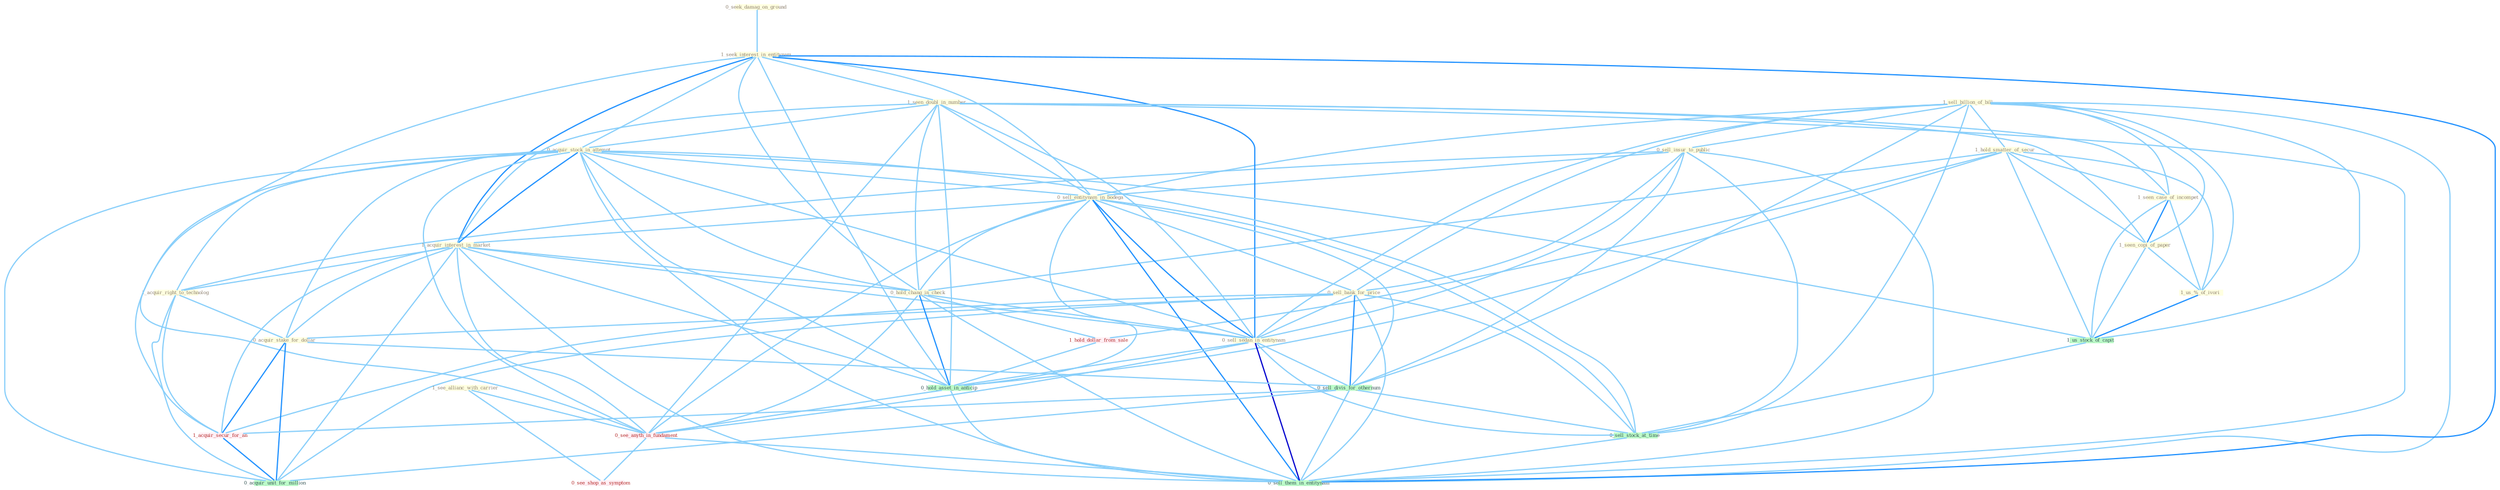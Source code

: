 Graph G{ 
    node
    [shape=polygon,style=filled,width=.5,height=.06,color="#BDFCC9",fixedsize=true,fontsize=4,
    fontcolor="#2f4f4f"];
    {node
    [color="#ffffe0", fontcolor="#8b7d6b"] "0_seek_damag_on_ground " "1_sell_billion_of_bill " "1_hold_smatter_of_secur " "0_sell_insur_to_public " "1_seek_interest_in_entitynam " "1_seen_doubl_in_number " "1_seen_case_of_incompet " "0_acquir_stock_in_attempt " "0_sell_entitynam_in_bodega " "0_sell_bank_for_price " "1_acquir_interest_in_market " "1_seen_copi_of_paper " "0_hold_chang_in_check " "0_sell_sedan_in_entitynam " "1_acquir_right_to_technolog " "1_us_%_of_ivori " "0_acquir_stake_for_dollar " "1_see_allianc_with_carrier "}
{node [color="#fff0f5", fontcolor="#b22222"] "1_acquir_secur_for_an " "1_hold_dollar_from_sale " "0_see_anyth_in_fundament " "0_see_shop_as_symptom "}
edge [color="#B0E2FF"];

	"0_seek_damag_on_ground " -- "1_seek_interest_in_entitynam " [w="1", color="#87cefa" ];
	"1_sell_billion_of_bill " -- "1_hold_smatter_of_secur " [w="1", color="#87cefa" ];
	"1_sell_billion_of_bill " -- "0_sell_insur_to_public " [w="1", color="#87cefa" ];
	"1_sell_billion_of_bill " -- "1_seen_case_of_incompet " [w="1", color="#87cefa" ];
	"1_sell_billion_of_bill " -- "0_sell_entitynam_in_bodega " [w="1", color="#87cefa" ];
	"1_sell_billion_of_bill " -- "0_sell_bank_for_price " [w="1", color="#87cefa" ];
	"1_sell_billion_of_bill " -- "1_seen_copi_of_paper " [w="1", color="#87cefa" ];
	"1_sell_billion_of_bill " -- "0_sell_sedan_in_entitynam " [w="1", color="#87cefa" ];
	"1_sell_billion_of_bill " -- "1_us_%_of_ivori " [w="1", color="#87cefa" ];
	"1_sell_billion_of_bill " -- "0_sell_divis_for_othernum " [w="1", color="#87cefa" ];
	"1_sell_billion_of_bill " -- "1_us_stock_of_capit " [w="1", color="#87cefa" ];
	"1_sell_billion_of_bill " -- "0_sell_stock_at_time " [w="1", color="#87cefa" ];
	"1_sell_billion_of_bill " -- "0_sell_them_in_entitynam " [w="1", color="#87cefa" ];
	"1_hold_smatter_of_secur " -- "1_seen_case_of_incompet " [w="1", color="#87cefa" ];
	"1_hold_smatter_of_secur " -- "1_seen_copi_of_paper " [w="1", color="#87cefa" ];
	"1_hold_smatter_of_secur " -- "0_hold_chang_in_check " [w="1", color="#87cefa" ];
	"1_hold_smatter_of_secur " -- "1_us_%_of_ivori " [w="1", color="#87cefa" ];
	"1_hold_smatter_of_secur " -- "1_us_stock_of_capit " [w="1", color="#87cefa" ];
	"1_hold_smatter_of_secur " -- "1_hold_dollar_from_sale " [w="1", color="#87cefa" ];
	"1_hold_smatter_of_secur " -- "0_hold_asset_in_anticip " [w="1", color="#87cefa" ];
	"0_sell_insur_to_public " -- "0_sell_entitynam_in_bodega " [w="1", color="#87cefa" ];
	"0_sell_insur_to_public " -- "0_sell_bank_for_price " [w="1", color="#87cefa" ];
	"0_sell_insur_to_public " -- "0_sell_sedan_in_entitynam " [w="1", color="#87cefa" ];
	"0_sell_insur_to_public " -- "1_acquir_right_to_technolog " [w="1", color="#87cefa" ];
	"0_sell_insur_to_public " -- "0_sell_divis_for_othernum " [w="1", color="#87cefa" ];
	"0_sell_insur_to_public " -- "0_sell_stock_at_time " [w="1", color="#87cefa" ];
	"0_sell_insur_to_public " -- "0_sell_them_in_entitynam " [w="1", color="#87cefa" ];
	"1_seek_interest_in_entitynam " -- "1_seen_doubl_in_number " [w="1", color="#87cefa" ];
	"1_seek_interest_in_entitynam " -- "0_acquir_stock_in_attempt " [w="1", color="#87cefa" ];
	"1_seek_interest_in_entitynam " -- "0_sell_entitynam_in_bodega " [w="1", color="#87cefa" ];
	"1_seek_interest_in_entitynam " -- "1_acquir_interest_in_market " [w="2", color="#1e90ff" , len=0.8];
	"1_seek_interest_in_entitynam " -- "0_hold_chang_in_check " [w="1", color="#87cefa" ];
	"1_seek_interest_in_entitynam " -- "0_sell_sedan_in_entitynam " [w="2", color="#1e90ff" , len=0.8];
	"1_seek_interest_in_entitynam " -- "0_hold_asset_in_anticip " [w="1", color="#87cefa" ];
	"1_seek_interest_in_entitynam " -- "0_see_anyth_in_fundament " [w="1", color="#87cefa" ];
	"1_seek_interest_in_entitynam " -- "0_sell_them_in_entitynam " [w="2", color="#1e90ff" , len=0.8];
	"1_seen_doubl_in_number " -- "1_seen_case_of_incompet " [w="1", color="#87cefa" ];
	"1_seen_doubl_in_number " -- "0_acquir_stock_in_attempt " [w="1", color="#87cefa" ];
	"1_seen_doubl_in_number " -- "0_sell_entitynam_in_bodega " [w="1", color="#87cefa" ];
	"1_seen_doubl_in_number " -- "1_acquir_interest_in_market " [w="1", color="#87cefa" ];
	"1_seen_doubl_in_number " -- "1_seen_copi_of_paper " [w="1", color="#87cefa" ];
	"1_seen_doubl_in_number " -- "0_hold_chang_in_check " [w="1", color="#87cefa" ];
	"1_seen_doubl_in_number " -- "0_sell_sedan_in_entitynam " [w="1", color="#87cefa" ];
	"1_seen_doubl_in_number " -- "0_hold_asset_in_anticip " [w="1", color="#87cefa" ];
	"1_seen_doubl_in_number " -- "0_see_anyth_in_fundament " [w="1", color="#87cefa" ];
	"1_seen_doubl_in_number " -- "0_sell_them_in_entitynam " [w="1", color="#87cefa" ];
	"1_seen_case_of_incompet " -- "1_seen_copi_of_paper " [w="2", color="#1e90ff" , len=0.8];
	"1_seen_case_of_incompet " -- "1_us_%_of_ivori " [w="1", color="#87cefa" ];
	"1_seen_case_of_incompet " -- "1_us_stock_of_capit " [w="1", color="#87cefa" ];
	"0_acquir_stock_in_attempt " -- "0_sell_entitynam_in_bodega " [w="1", color="#87cefa" ];
	"0_acquir_stock_in_attempt " -- "1_acquir_interest_in_market " [w="2", color="#1e90ff" , len=0.8];
	"0_acquir_stock_in_attempt " -- "0_hold_chang_in_check " [w="1", color="#87cefa" ];
	"0_acquir_stock_in_attempt " -- "0_sell_sedan_in_entitynam " [w="1", color="#87cefa" ];
	"0_acquir_stock_in_attempt " -- "1_acquir_right_to_technolog " [w="1", color="#87cefa" ];
	"0_acquir_stock_in_attempt " -- "0_acquir_stake_for_dollar " [w="1", color="#87cefa" ];
	"0_acquir_stock_in_attempt " -- "1_acquir_secur_for_an " [w="1", color="#87cefa" ];
	"0_acquir_stock_in_attempt " -- "1_us_stock_of_capit " [w="1", color="#87cefa" ];
	"0_acquir_stock_in_attempt " -- "0_hold_asset_in_anticip " [w="1", color="#87cefa" ];
	"0_acquir_stock_in_attempt " -- "0_sell_stock_at_time " [w="1", color="#87cefa" ];
	"0_acquir_stock_in_attempt " -- "0_see_anyth_in_fundament " [w="1", color="#87cefa" ];
	"0_acquir_stock_in_attempt " -- "0_acquir_unit_for_million " [w="1", color="#87cefa" ];
	"0_acquir_stock_in_attempt " -- "0_sell_them_in_entitynam " [w="1", color="#87cefa" ];
	"0_sell_entitynam_in_bodega " -- "0_sell_bank_for_price " [w="1", color="#87cefa" ];
	"0_sell_entitynam_in_bodega " -- "1_acquir_interest_in_market " [w="1", color="#87cefa" ];
	"0_sell_entitynam_in_bodega " -- "0_hold_chang_in_check " [w="1", color="#87cefa" ];
	"0_sell_entitynam_in_bodega " -- "0_sell_sedan_in_entitynam " [w="2", color="#1e90ff" , len=0.8];
	"0_sell_entitynam_in_bodega " -- "0_sell_divis_for_othernum " [w="1", color="#87cefa" ];
	"0_sell_entitynam_in_bodega " -- "0_hold_asset_in_anticip " [w="1", color="#87cefa" ];
	"0_sell_entitynam_in_bodega " -- "0_sell_stock_at_time " [w="1", color="#87cefa" ];
	"0_sell_entitynam_in_bodega " -- "0_see_anyth_in_fundament " [w="1", color="#87cefa" ];
	"0_sell_entitynam_in_bodega " -- "0_sell_them_in_entitynam " [w="2", color="#1e90ff" , len=0.8];
	"0_sell_bank_for_price " -- "0_sell_sedan_in_entitynam " [w="1", color="#87cefa" ];
	"0_sell_bank_for_price " -- "0_acquir_stake_for_dollar " [w="1", color="#87cefa" ];
	"0_sell_bank_for_price " -- "0_sell_divis_for_othernum " [w="2", color="#1e90ff" , len=0.8];
	"0_sell_bank_for_price " -- "1_acquir_secur_for_an " [w="1", color="#87cefa" ];
	"0_sell_bank_for_price " -- "0_sell_stock_at_time " [w="1", color="#87cefa" ];
	"0_sell_bank_for_price " -- "0_acquir_unit_for_million " [w="1", color="#87cefa" ];
	"0_sell_bank_for_price " -- "0_sell_them_in_entitynam " [w="1", color="#87cefa" ];
	"1_acquir_interest_in_market " -- "0_hold_chang_in_check " [w="1", color="#87cefa" ];
	"1_acquir_interest_in_market " -- "0_sell_sedan_in_entitynam " [w="1", color="#87cefa" ];
	"1_acquir_interest_in_market " -- "1_acquir_right_to_technolog " [w="1", color="#87cefa" ];
	"1_acquir_interest_in_market " -- "0_acquir_stake_for_dollar " [w="1", color="#87cefa" ];
	"1_acquir_interest_in_market " -- "1_acquir_secur_for_an " [w="1", color="#87cefa" ];
	"1_acquir_interest_in_market " -- "0_hold_asset_in_anticip " [w="1", color="#87cefa" ];
	"1_acquir_interest_in_market " -- "0_see_anyth_in_fundament " [w="1", color="#87cefa" ];
	"1_acquir_interest_in_market " -- "0_acquir_unit_for_million " [w="1", color="#87cefa" ];
	"1_acquir_interest_in_market " -- "0_sell_them_in_entitynam " [w="1", color="#87cefa" ];
	"1_seen_copi_of_paper " -- "1_us_%_of_ivori " [w="1", color="#87cefa" ];
	"1_seen_copi_of_paper " -- "1_us_stock_of_capit " [w="1", color="#87cefa" ];
	"0_hold_chang_in_check " -- "0_sell_sedan_in_entitynam " [w="1", color="#87cefa" ];
	"0_hold_chang_in_check " -- "1_hold_dollar_from_sale " [w="1", color="#87cefa" ];
	"0_hold_chang_in_check " -- "0_hold_asset_in_anticip " [w="2", color="#1e90ff" , len=0.8];
	"0_hold_chang_in_check " -- "0_see_anyth_in_fundament " [w="1", color="#87cefa" ];
	"0_hold_chang_in_check " -- "0_sell_them_in_entitynam " [w="1", color="#87cefa" ];
	"0_sell_sedan_in_entitynam " -- "0_sell_divis_for_othernum " [w="1", color="#87cefa" ];
	"0_sell_sedan_in_entitynam " -- "0_hold_asset_in_anticip " [w="1", color="#87cefa" ];
	"0_sell_sedan_in_entitynam " -- "0_sell_stock_at_time " [w="1", color="#87cefa" ];
	"0_sell_sedan_in_entitynam " -- "0_see_anyth_in_fundament " [w="1", color="#87cefa" ];
	"0_sell_sedan_in_entitynam " -- "0_sell_them_in_entitynam " [w="3", color="#0000cd" , len=0.6];
	"1_acquir_right_to_technolog " -- "0_acquir_stake_for_dollar " [w="1", color="#87cefa" ];
	"1_acquir_right_to_technolog " -- "1_acquir_secur_for_an " [w="1", color="#87cefa" ];
	"1_acquir_right_to_technolog " -- "0_acquir_unit_for_million " [w="1", color="#87cefa" ];
	"1_us_%_of_ivori " -- "1_us_stock_of_capit " [w="2", color="#1e90ff" , len=0.8];
	"0_acquir_stake_for_dollar " -- "0_sell_divis_for_othernum " [w="1", color="#87cefa" ];
	"0_acquir_stake_for_dollar " -- "1_acquir_secur_for_an " [w="2", color="#1e90ff" , len=0.8];
	"0_acquir_stake_for_dollar " -- "0_acquir_unit_for_million " [w="2", color="#1e90ff" , len=0.8];
	"1_see_allianc_with_carrier " -- "0_see_anyth_in_fundament " [w="1", color="#87cefa" ];
	"1_see_allianc_with_carrier " -- "0_see_shop_as_symptom " [w="1", color="#87cefa" ];
	"0_sell_divis_for_othernum " -- "1_acquir_secur_for_an " [w="1", color="#87cefa" ];
	"0_sell_divis_for_othernum " -- "0_sell_stock_at_time " [w="1", color="#87cefa" ];
	"0_sell_divis_for_othernum " -- "0_acquir_unit_for_million " [w="1", color="#87cefa" ];
	"0_sell_divis_for_othernum " -- "0_sell_them_in_entitynam " [w="1", color="#87cefa" ];
	"1_acquir_secur_for_an " -- "0_acquir_unit_for_million " [w="2", color="#1e90ff" , len=0.8];
	"1_us_stock_of_capit " -- "0_sell_stock_at_time " [w="1", color="#87cefa" ];
	"1_hold_dollar_from_sale " -- "0_hold_asset_in_anticip " [w="1", color="#87cefa" ];
	"0_hold_asset_in_anticip " -- "0_see_anyth_in_fundament " [w="1", color="#87cefa" ];
	"0_hold_asset_in_anticip " -- "0_sell_them_in_entitynam " [w="1", color="#87cefa" ];
	"0_sell_stock_at_time " -- "0_sell_them_in_entitynam " [w="1", color="#87cefa" ];
	"0_see_anyth_in_fundament " -- "0_see_shop_as_symptom " [w="1", color="#87cefa" ];
	"0_see_anyth_in_fundament " -- "0_sell_them_in_entitynam " [w="1", color="#87cefa" ];
}